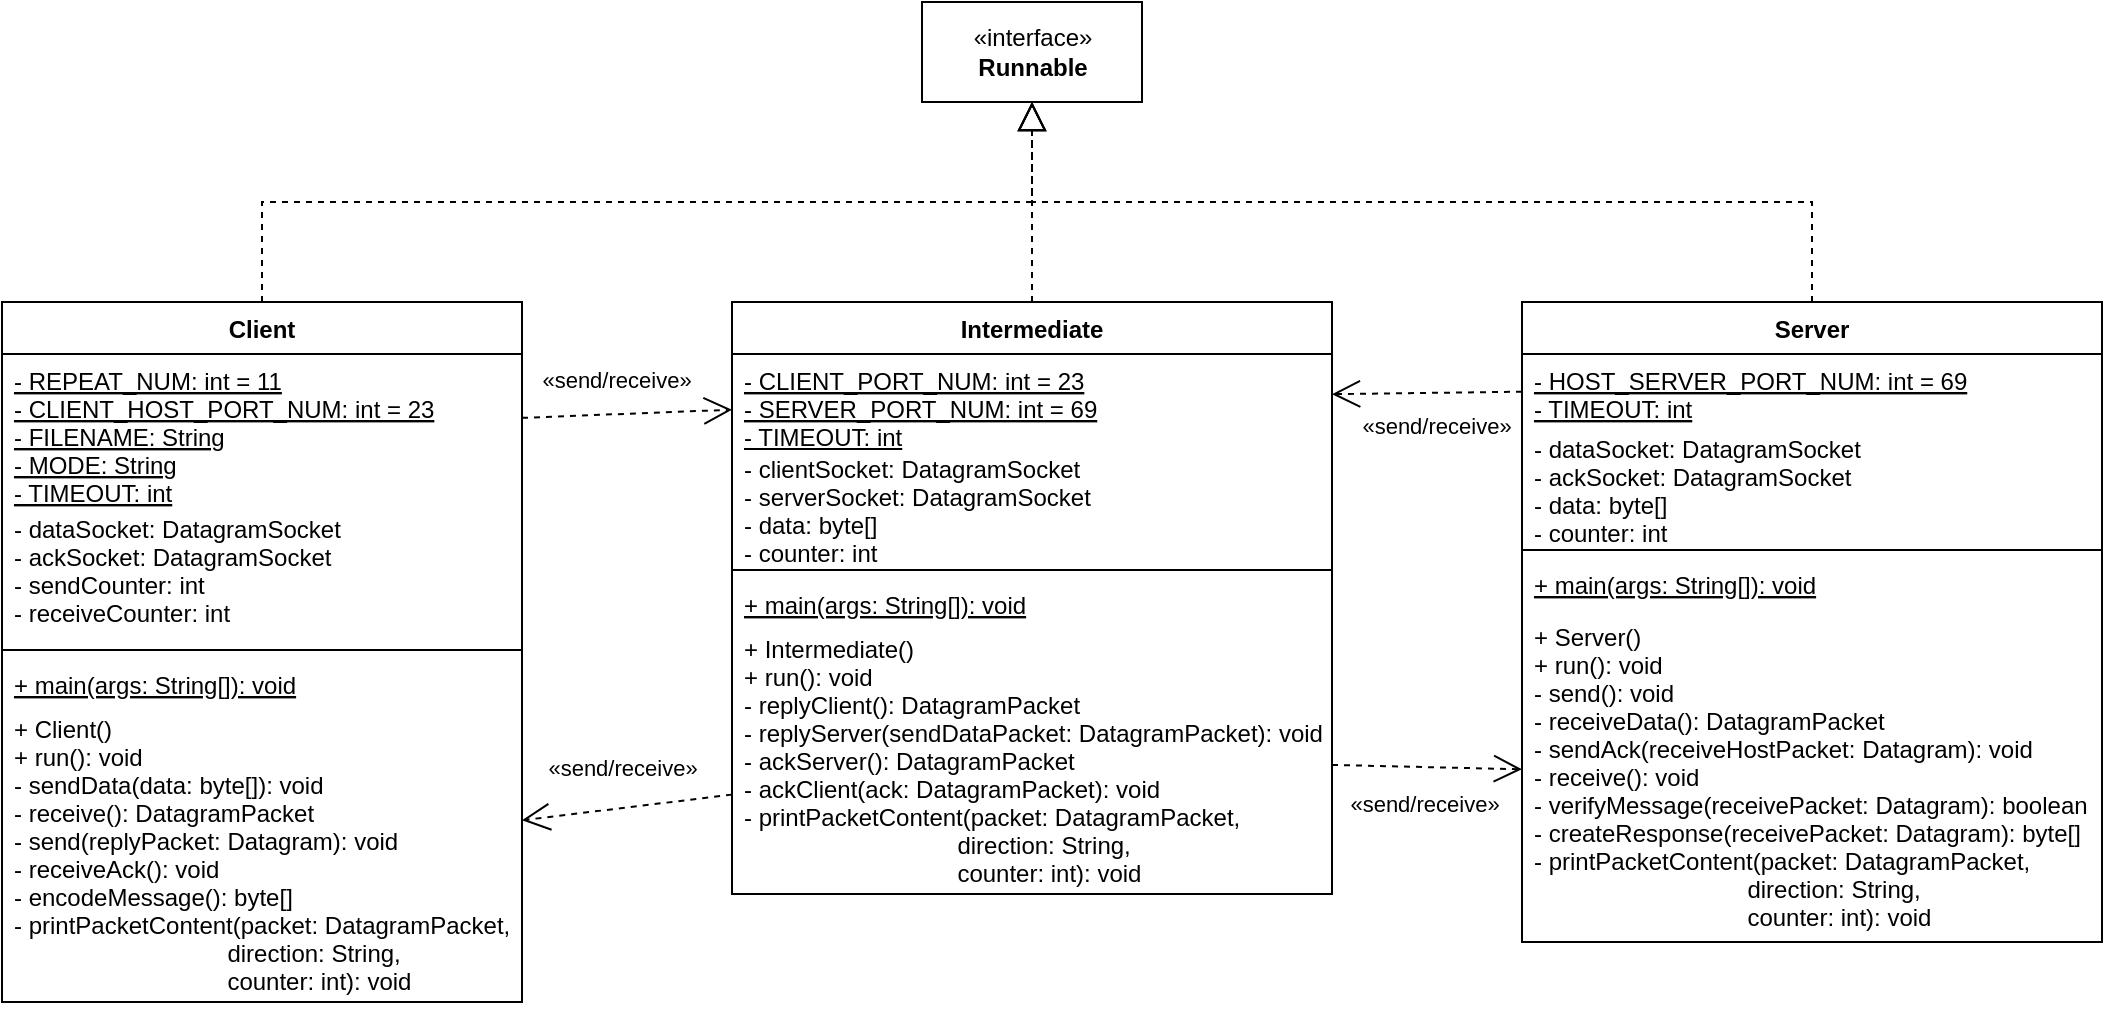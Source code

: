 <mxfile version="20.8.23" type="device"><diagram name="UML-class" id="dCM6QkRdeZ3WyoUlGl6J"><mxGraphModel dx="1842" dy="441" grid="1" gridSize="10" guides="1" tooltips="1" connect="1" arrows="1" fold="1" page="1" pageScale="1" pageWidth="850" pageHeight="1100" math="0" shadow="0"><root><mxCell id="0"/><mxCell id="1" parent="0"/><mxCell id="lHi-mELWxNAjk7QKTjWc-1" value="Client" style="swimlane;fontStyle=1;align=center;verticalAlign=top;childLayout=stackLayout;horizontal=1;startSize=26;horizontalStack=0;resizeParent=1;resizeParentMax=0;resizeLast=0;collapsible=1;marginBottom=0;" parent="1" vertex="1"><mxGeometry x="-100" y="360" width="260" height="350" as="geometry"/></mxCell><mxCell id="lHi-mELWxNAjk7QKTjWc-2" value="- REPEAT_NUM: int = 11&#10;- CLIENT_HOST_PORT_NUM: int = 23&#10;- FILENAME: String&#10;- MODE: String&#10;- TIMEOUT: int" style="text;strokeColor=none;fillColor=none;align=left;verticalAlign=top;spacingLeft=4;spacingRight=4;overflow=hidden;rotatable=0;points=[[0,0.5],[1,0.5]];portConstraint=eastwest;fontStyle=4" parent="lHi-mELWxNAjk7QKTjWc-1" vertex="1"><mxGeometry y="26" width="260" height="74" as="geometry"/></mxCell><mxCell id="lHi-mELWxNAjk7QKTjWc-5" value="- dataSocket: DatagramSocket&#10;- ackSocket: DatagramSocket&#10;- sendCounter: int&#10;- receiveCounter: int" style="text;strokeColor=none;fillColor=none;align=left;verticalAlign=top;spacingLeft=4;spacingRight=4;overflow=hidden;rotatable=0;points=[[0,0.5],[1,0.5]];portConstraint=eastwest;fontStyle=0" parent="lHi-mELWxNAjk7QKTjWc-1" vertex="1"><mxGeometry y="100" width="260" height="70" as="geometry"/></mxCell><mxCell id="lHi-mELWxNAjk7QKTjWc-3" value="" style="line;strokeWidth=1;fillColor=none;align=left;verticalAlign=middle;spacingTop=-1;spacingLeft=3;spacingRight=3;rotatable=0;labelPosition=right;points=[];portConstraint=eastwest;strokeColor=inherit;" parent="lHi-mELWxNAjk7QKTjWc-1" vertex="1"><mxGeometry y="170" width="260" height="8" as="geometry"/></mxCell><mxCell id="lHi-mELWxNAjk7QKTjWc-4" value="+ main(args: String[]): void" style="text;strokeColor=none;fillColor=none;align=left;verticalAlign=top;spacingLeft=4;spacingRight=4;overflow=hidden;rotatable=0;points=[[0,0.5],[1,0.5]];portConstraint=eastwest;fontStyle=4" parent="lHi-mELWxNAjk7QKTjWc-1" vertex="1"><mxGeometry y="178" width="260" height="22" as="geometry"/></mxCell><mxCell id="lHi-mELWxNAjk7QKTjWc-6" value="+ Client()&#10;+ run(): void&#10;- sendData(data: byte[]): void&#10;- receive(): DatagramPacket&#10;- send(replyPacket: Datagram): void&#10;- receiveAck(): void&#10;- encodeMessage(): byte[]&#10;- printPacketContent(packet: DatagramPacket,&#10;                                direction: String,&#10;                                counter: int): void" style="text;strokeColor=none;fillColor=none;align=left;verticalAlign=top;spacingLeft=4;spacingRight=4;overflow=hidden;rotatable=0;points=[[0,0.5],[1,0.5]];portConstraint=eastwest;" parent="lHi-mELWxNAjk7QKTjWc-1" vertex="1"><mxGeometry y="200" width="260" height="150" as="geometry"/></mxCell><mxCell id="lHi-mELWxNAjk7QKTjWc-7" value="Intermediate" style="swimlane;fontStyle=1;align=center;verticalAlign=top;childLayout=stackLayout;horizontal=1;startSize=26;horizontalStack=0;resizeParent=1;resizeParentMax=0;resizeLast=0;collapsible=1;marginBottom=0;" parent="1" vertex="1"><mxGeometry x="265" y="360" width="300" height="296" as="geometry"/></mxCell><mxCell id="lHi-mELWxNAjk7QKTjWc-8" value="- CLIENT_PORT_NUM: int = 23&#10;- SERVER_PORT_NUM: int = 69&#10;- TIMEOUT: int&#10;" style="text;strokeColor=none;fillColor=none;align=left;verticalAlign=top;spacingLeft=4;spacingRight=4;overflow=hidden;rotatable=0;points=[[0,0.5],[1,0.5]];portConstraint=eastwest;fontStyle=4" parent="lHi-mELWxNAjk7QKTjWc-7" vertex="1"><mxGeometry y="26" width="300" height="44" as="geometry"/></mxCell><mxCell id="lHi-mELWxNAjk7QKTjWc-9" value="- clientSocket: DatagramSocket&#10;- serverSocket: DatagramSocket&#10;- data: byte[]&#10;- counter: int" style="text;strokeColor=none;fillColor=none;align=left;verticalAlign=top;spacingLeft=4;spacingRight=4;overflow=hidden;rotatable=0;points=[[0,0.5],[1,0.5]];portConstraint=eastwest;fontStyle=0" parent="lHi-mELWxNAjk7QKTjWc-7" vertex="1"><mxGeometry y="70" width="300" height="60" as="geometry"/></mxCell><mxCell id="lHi-mELWxNAjk7QKTjWc-10" value="" style="line;strokeWidth=1;fillColor=none;align=left;verticalAlign=middle;spacingTop=-1;spacingLeft=3;spacingRight=3;rotatable=0;labelPosition=right;points=[];portConstraint=eastwest;strokeColor=inherit;" parent="lHi-mELWxNAjk7QKTjWc-7" vertex="1"><mxGeometry y="130" width="300" height="8" as="geometry"/></mxCell><mxCell id="lHi-mELWxNAjk7QKTjWc-11" value="+ main(args: String[]): void" style="text;strokeColor=none;fillColor=none;align=left;verticalAlign=top;spacingLeft=4;spacingRight=4;overflow=hidden;rotatable=0;points=[[0,0.5],[1,0.5]];portConstraint=eastwest;fontStyle=4" parent="lHi-mELWxNAjk7QKTjWc-7" vertex="1"><mxGeometry y="138" width="300" height="22" as="geometry"/></mxCell><mxCell id="lHi-mELWxNAjk7QKTjWc-12" value="+ Intermediate()&#10;+ run(): void&#10;- replyClient(): DatagramPacket&#10;- replyServer(sendDataPacket: DatagramPacket): void&#10;- ackServer(): DatagramPacket&#10;- ackClient(ack: DatagramPacket): void&#10;- printPacketContent(packet: DatagramPacket, &#10;                                direction: String, &#10;                                counter: int): void" style="text;strokeColor=none;fillColor=none;align=left;verticalAlign=top;spacingLeft=4;spacingRight=4;overflow=hidden;rotatable=0;points=[[0,0.5],[1,0.5]];portConstraint=eastwest;" parent="lHi-mELWxNAjk7QKTjWc-7" vertex="1"><mxGeometry y="160" width="300" height="136" as="geometry"/></mxCell><mxCell id="lHi-mELWxNAjk7QKTjWc-13" value="Server" style="swimlane;fontStyle=1;align=center;verticalAlign=top;childLayout=stackLayout;horizontal=1;startSize=26;horizontalStack=0;resizeParent=1;resizeParentMax=0;resizeLast=0;collapsible=1;marginBottom=0;" parent="1" vertex="1"><mxGeometry x="660" y="360" width="290" height="320" as="geometry"/></mxCell><mxCell id="lHi-mELWxNAjk7QKTjWc-14" value="- HOST_SERVER_PORT_NUM: int = 69&#10;- TIMEOUT: int" style="text;strokeColor=none;fillColor=none;align=left;verticalAlign=top;spacingLeft=4;spacingRight=4;overflow=hidden;rotatable=0;points=[[0,0.5],[1,0.5]];portConstraint=eastwest;fontStyle=4" parent="lHi-mELWxNAjk7QKTjWc-13" vertex="1"><mxGeometry y="26" width="290" height="34" as="geometry"/></mxCell><mxCell id="lHi-mELWxNAjk7QKTjWc-15" value="- dataSocket: DatagramSocket&#10;- ackSocket: DatagramSocket&#10;- data: byte[]&#10;- counter: int" style="text;strokeColor=none;fillColor=none;align=left;verticalAlign=top;spacingLeft=4;spacingRight=4;overflow=hidden;rotatable=0;points=[[0,0.5],[1,0.5]];portConstraint=eastwest;fontStyle=0" parent="lHi-mELWxNAjk7QKTjWc-13" vertex="1"><mxGeometry y="60" width="290" height="60" as="geometry"/></mxCell><mxCell id="lHi-mELWxNAjk7QKTjWc-16" value="" style="line;strokeWidth=1;fillColor=none;align=left;verticalAlign=middle;spacingTop=-1;spacingLeft=3;spacingRight=3;rotatable=0;labelPosition=right;points=[];portConstraint=eastwest;strokeColor=inherit;" parent="lHi-mELWxNAjk7QKTjWc-13" vertex="1"><mxGeometry y="120" width="290" height="8" as="geometry"/></mxCell><mxCell id="lHi-mELWxNAjk7QKTjWc-17" value="+ main(args: String[]): void" style="text;strokeColor=none;fillColor=none;align=left;verticalAlign=top;spacingLeft=4;spacingRight=4;overflow=hidden;rotatable=0;points=[[0,0.5],[1,0.5]];portConstraint=eastwest;fontStyle=4" parent="lHi-mELWxNAjk7QKTjWc-13" vertex="1"><mxGeometry y="128" width="290" height="26" as="geometry"/></mxCell><mxCell id="lHi-mELWxNAjk7QKTjWc-18" value="+ Server()&#10;+ run(): void&#10;- send(): void&#10;- receiveData(): DatagramPacket&#10;- sendAck(receiveHostPacket: Datagram): void&#10;- receive(): void&#10;- verifyMessage(receivePacket: Datagram): boolean&#10;- createResponse(receivePacket: Datagram): byte[]&#10;- printPacketContent(packet: DatagramPacket, &#10;                                direction: String, &#10;                                counter: int): void" style="text;strokeColor=none;fillColor=none;align=left;verticalAlign=top;spacingLeft=4;spacingRight=4;overflow=hidden;rotatable=0;points=[[0,0.5],[1,0.5]];portConstraint=eastwest;" parent="lHi-mELWxNAjk7QKTjWc-13" vertex="1"><mxGeometry y="154" width="290" height="166" as="geometry"/></mxCell><mxCell id="lHi-mELWxNAjk7QKTjWc-19" value="«send/receive»" style="endArrow=open;endSize=12;dashed=1;html=1;rounded=0;" parent="1" source="lHi-mELWxNAjk7QKTjWc-2" target="lHi-mELWxNAjk7QKTjWc-8" edge="1"><mxGeometry x="-0.086" y="17" width="160" relative="1" as="geometry"><mxPoint x="170" y="490" as="sourcePoint"/><mxPoint x="260" y="480" as="targetPoint"/><mxPoint as="offset"/></mxGeometry></mxCell><mxCell id="lHi-mELWxNAjk7QKTjWc-25" value="«send/receive»" style="endArrow=open;endSize=12;dashed=1;html=1;rounded=0;" parent="1" source="lHi-mELWxNAjk7QKTjWc-12" target="lHi-mELWxNAjk7QKTjWc-6" edge="1"><mxGeometry x="-0.004" y="-20" width="160" relative="1" as="geometry"><mxPoint x="265" y="630" as="sourcePoint"/><mxPoint x="165" y="630" as="targetPoint"/><mxPoint as="offset"/></mxGeometry></mxCell><mxCell id="u36XPOjQj9PNg0ME_qYb-1" value="«interface»&lt;br&gt;&lt;b&gt;Runnable&lt;/b&gt;" style="html=1;" parent="1" vertex="1"><mxGeometry x="360" y="210" width="110" height="50" as="geometry"/></mxCell><mxCell id="u36XPOjQj9PNg0ME_qYb-3" value="" style="endArrow=block;dashed=1;endFill=0;endSize=12;html=1;rounded=0;" parent="1" source="lHi-mELWxNAjk7QKTjWc-7" target="u36XPOjQj9PNg0ME_qYb-1" edge="1"><mxGeometry width="160" relative="1" as="geometry"><mxPoint x="550" y="500" as="sourcePoint"/><mxPoint x="710" y="500" as="targetPoint"/></mxGeometry></mxCell><mxCell id="u36XPOjQj9PNg0ME_qYb-4" value="" style="endArrow=block;dashed=1;endFill=0;endSize=12;html=1;rounded=0;edgeStyle=elbowEdgeStyle;elbow=vertical;" parent="1" source="lHi-mELWxNAjk7QKTjWc-13" target="u36XPOjQj9PNg0ME_qYb-1" edge="1"><mxGeometry width="160" relative="1" as="geometry"><mxPoint x="431" y="370" as="sourcePoint"/><mxPoint x="434" y="250" as="targetPoint"/></mxGeometry></mxCell><mxCell id="u36XPOjQj9PNg0ME_qYb-5" value="" style="endArrow=block;dashed=1;endFill=0;endSize=12;html=1;rounded=0;edgeStyle=elbowEdgeStyle;elbow=vertical;" parent="1" source="lHi-mELWxNAjk7QKTjWc-1" target="u36XPOjQj9PNg0ME_qYb-1" edge="1"><mxGeometry width="160" relative="1" as="geometry"><mxPoint x="680" y="432" as="sourcePoint"/><mxPoint x="465" y="250" as="targetPoint"/></mxGeometry></mxCell><mxCell id="lHi-mELWxNAjk7QKTjWc-23" value="«send/receive»" style="endArrow=open;endSize=12;dashed=1;html=1;rounded=0;" parent="1" source="lHi-mELWxNAjk7QKTjWc-14" target="lHi-mELWxNAjk7QKTjWc-8" edge="1"><mxGeometry x="-0.08" y="17" width="160" relative="1" as="geometry"><mxPoint x="660" y="440" as="sourcePoint"/><mxPoint x="590" y="440" as="targetPoint"/><mxPoint as="offset"/></mxGeometry></mxCell><mxCell id="lHi-mELWxNAjk7QKTjWc-24" value="«send/receive»" style="endArrow=open;endSize=12;dashed=1;html=1;rounded=0;" parent="1" source="lHi-mELWxNAjk7QKTjWc-12" target="lHi-mELWxNAjk7QKTjWc-18" edge="1"><mxGeometry x="-0.034" y="-18" width="160" relative="1" as="geometry"><mxPoint x="580" y="580" as="sourcePoint"/><mxPoint x="660" y="580" as="targetPoint"/><mxPoint as="offset"/></mxGeometry></mxCell></root></mxGraphModel></diagram></mxfile>